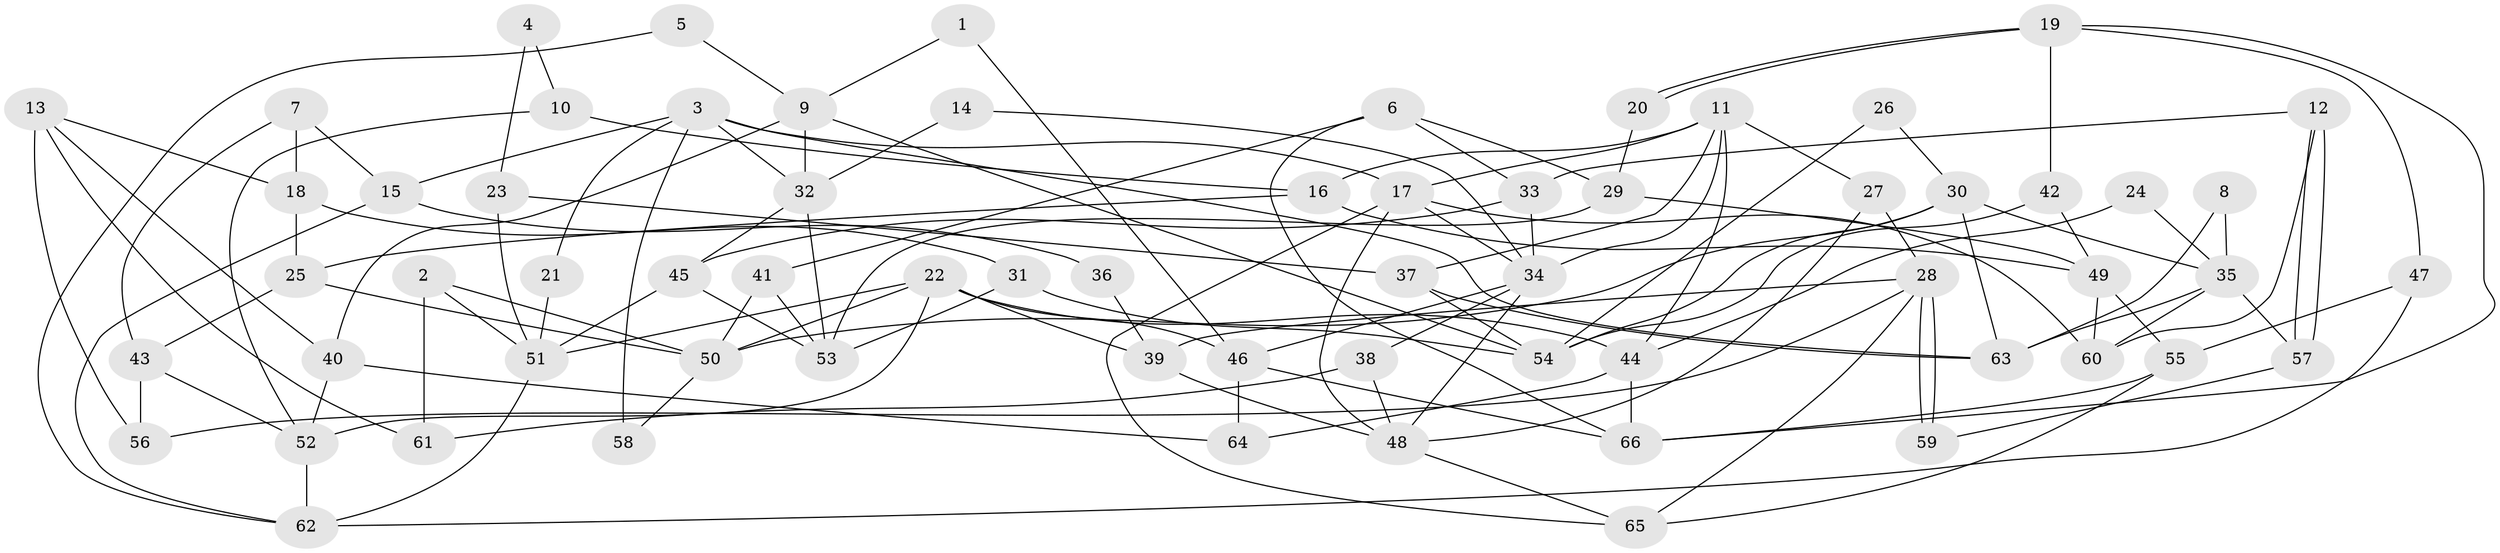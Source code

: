// Generated by graph-tools (version 1.1) at 2025/15/03/09/25 04:15:12]
// undirected, 66 vertices, 132 edges
graph export_dot {
graph [start="1"]
  node [color=gray90,style=filled];
  1;
  2;
  3;
  4;
  5;
  6;
  7;
  8;
  9;
  10;
  11;
  12;
  13;
  14;
  15;
  16;
  17;
  18;
  19;
  20;
  21;
  22;
  23;
  24;
  25;
  26;
  27;
  28;
  29;
  30;
  31;
  32;
  33;
  34;
  35;
  36;
  37;
  38;
  39;
  40;
  41;
  42;
  43;
  44;
  45;
  46;
  47;
  48;
  49;
  50;
  51;
  52;
  53;
  54;
  55;
  56;
  57;
  58;
  59;
  60;
  61;
  62;
  63;
  64;
  65;
  66;
  1 -- 9;
  1 -- 46;
  2 -- 61;
  2 -- 50;
  2 -- 51;
  3 -- 32;
  3 -- 17;
  3 -- 15;
  3 -- 21;
  3 -- 58;
  3 -- 63;
  4 -- 23;
  4 -- 10;
  5 -- 9;
  5 -- 62;
  6 -- 66;
  6 -- 41;
  6 -- 29;
  6 -- 33;
  7 -- 18;
  7 -- 15;
  7 -- 43;
  8 -- 63;
  8 -- 35;
  9 -- 54;
  9 -- 32;
  9 -- 40;
  10 -- 16;
  10 -- 52;
  11 -- 17;
  11 -- 27;
  11 -- 16;
  11 -- 34;
  11 -- 37;
  11 -- 44;
  12 -- 57;
  12 -- 57;
  12 -- 60;
  12 -- 33;
  13 -- 40;
  13 -- 56;
  13 -- 18;
  13 -- 61;
  14 -- 34;
  14 -- 32;
  15 -- 62;
  15 -- 36;
  16 -- 25;
  16 -- 49;
  17 -- 48;
  17 -- 34;
  17 -- 60;
  17 -- 65;
  18 -- 25;
  18 -- 31;
  19 -- 47;
  19 -- 20;
  19 -- 20;
  19 -- 42;
  19 -- 66;
  20 -- 29;
  21 -- 51;
  22 -- 44;
  22 -- 46;
  22 -- 39;
  22 -- 50;
  22 -- 51;
  22 -- 52;
  23 -- 37;
  23 -- 51;
  24 -- 35;
  24 -- 44;
  25 -- 50;
  25 -- 43;
  26 -- 54;
  26 -- 30;
  27 -- 48;
  27 -- 28;
  28 -- 59;
  28 -- 59;
  28 -- 39;
  28 -- 56;
  28 -- 65;
  29 -- 49;
  29 -- 53;
  30 -- 63;
  30 -- 35;
  30 -- 50;
  30 -- 54;
  31 -- 53;
  31 -- 54;
  32 -- 53;
  32 -- 45;
  33 -- 34;
  33 -- 45;
  34 -- 38;
  34 -- 46;
  34 -- 48;
  35 -- 60;
  35 -- 63;
  35 -- 57;
  36 -- 39;
  37 -- 54;
  37 -- 63;
  38 -- 48;
  38 -- 61;
  39 -- 48;
  40 -- 64;
  40 -- 52;
  41 -- 50;
  41 -- 53;
  42 -- 54;
  42 -- 49;
  43 -- 52;
  43 -- 56;
  44 -- 66;
  44 -- 64;
  45 -- 51;
  45 -- 53;
  46 -- 66;
  46 -- 64;
  47 -- 62;
  47 -- 55;
  48 -- 65;
  49 -- 55;
  49 -- 60;
  50 -- 58;
  51 -- 62;
  52 -- 62;
  55 -- 65;
  55 -- 66;
  57 -- 59;
}
